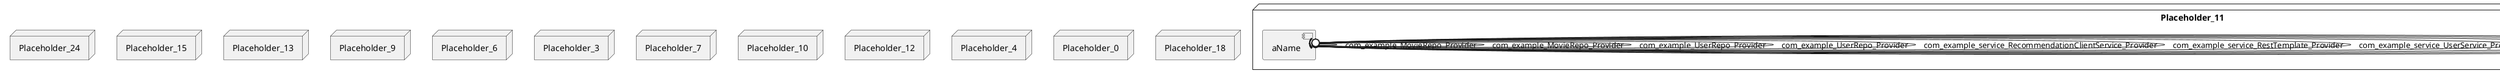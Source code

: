 @startuml
skinparam fixCircleLabelOverlapping true
node Placeholder_11 {
[aName] [[mdeket-spring-cloud-movie-recommendation.system#_j9o-x78UEe6Va7wzi8UJ3Q]]
}
node Placeholder_24 {
[aName] [[mdeket-spring-cloud-movie-recommendation.system#_j9o-x78UEe6Va7wzi8UJ3Q]]
}
node Placeholder_15 {
[aName] [[mdeket-spring-cloud-movie-recommendation.system#_j9o-x78UEe6Va7wzi8UJ3Q]]
}
node Placeholder_13 {
[aName] [[mdeket-spring-cloud-movie-recommendation.system#_j9o-x78UEe6Va7wzi8UJ3Q]]
}
node Placeholder_9 {
[aName] [[mdeket-spring-cloud-movie-recommendation.system#_j9o-x78UEe6Va7wzi8UJ3Q]]
}
node Placeholder_6 {
[aName] [[mdeket-spring-cloud-movie-recommendation.system#_j9o-x78UEe6Va7wzi8UJ3Q]]
}
node Placeholder_3 {
[aName] [[mdeket-spring-cloud-movie-recommendation.system#_j9o-x78UEe6Va7wzi8UJ3Q]]
}
node Placeholder_7 {
[aName] [[mdeket-spring-cloud-movie-recommendation.system#_j9o-x78UEe6Va7wzi8UJ3Q]]
}
node Placeholder_10 {
[aName] [[mdeket-spring-cloud-movie-recommendation.system#_j9o-x78UEe6Va7wzi8UJ3Q]]
}
node Placeholder_12 {
[aName] [[mdeket-spring-cloud-movie-recommendation.system#_j9o-x78UEe6Va7wzi8UJ3Q]]
}
node Placeholder_4 {
[aName] [[mdeket-spring-cloud-movie-recommendation.system#_j9o-x78UEe6Va7wzi8UJ3Q]]
}
node Placeholder_0 {
[aName] [[mdeket-spring-cloud-movie-recommendation.system#_j9o-x78UEe6Va7wzi8UJ3Q]]
}
node Placeholder_18 {
[aName] [[mdeket-spring-cloud-movie-recommendation.system#_j9o-x78UEe6Va7wzi8UJ3Q]]
}
[aName] -(0- [aName] : com_example_MovieRepo_Provider
[aName] -(0- [aName] : com_example_MovieRepo_Provider
[aName] -(0- [aName] : com_example_UserRepo_Provider
[aName] -(0- [aName] : com_example_UserRepo_Provider
[aName] -(0- [aName] : com_example_service_RecommendationClientService_Provider
[aName] -(0- [aName] : com_example_service_RestTemplate_Provider
[aName] -(0- [aName] : com_example_service_UserService_Provider
[aName] -(0- [aName] : user_service_newuser_Provider
[aName] -(0- [aName] : user_service_newuser_Provider
[aName] -(0- [aName] : user_service_user_Provider
[aName] -(0- [aName] : user_service_user_Provider

@enduml
